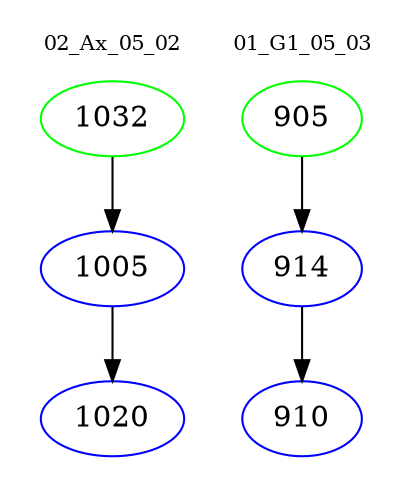 digraph{
subgraph cluster_0 {
color = white
label = "02_Ax_05_02";
fontsize=10;
T0_1032 [label="1032", color="green"]
T0_1032 -> T0_1005 [color="black"]
T0_1005 [label="1005", color="blue"]
T0_1005 -> T0_1020 [color="black"]
T0_1020 [label="1020", color="blue"]
}
subgraph cluster_1 {
color = white
label = "01_G1_05_03";
fontsize=10;
T1_905 [label="905", color="green"]
T1_905 -> T1_914 [color="black"]
T1_914 [label="914", color="blue"]
T1_914 -> T1_910 [color="black"]
T1_910 [label="910", color="blue"]
}
}

